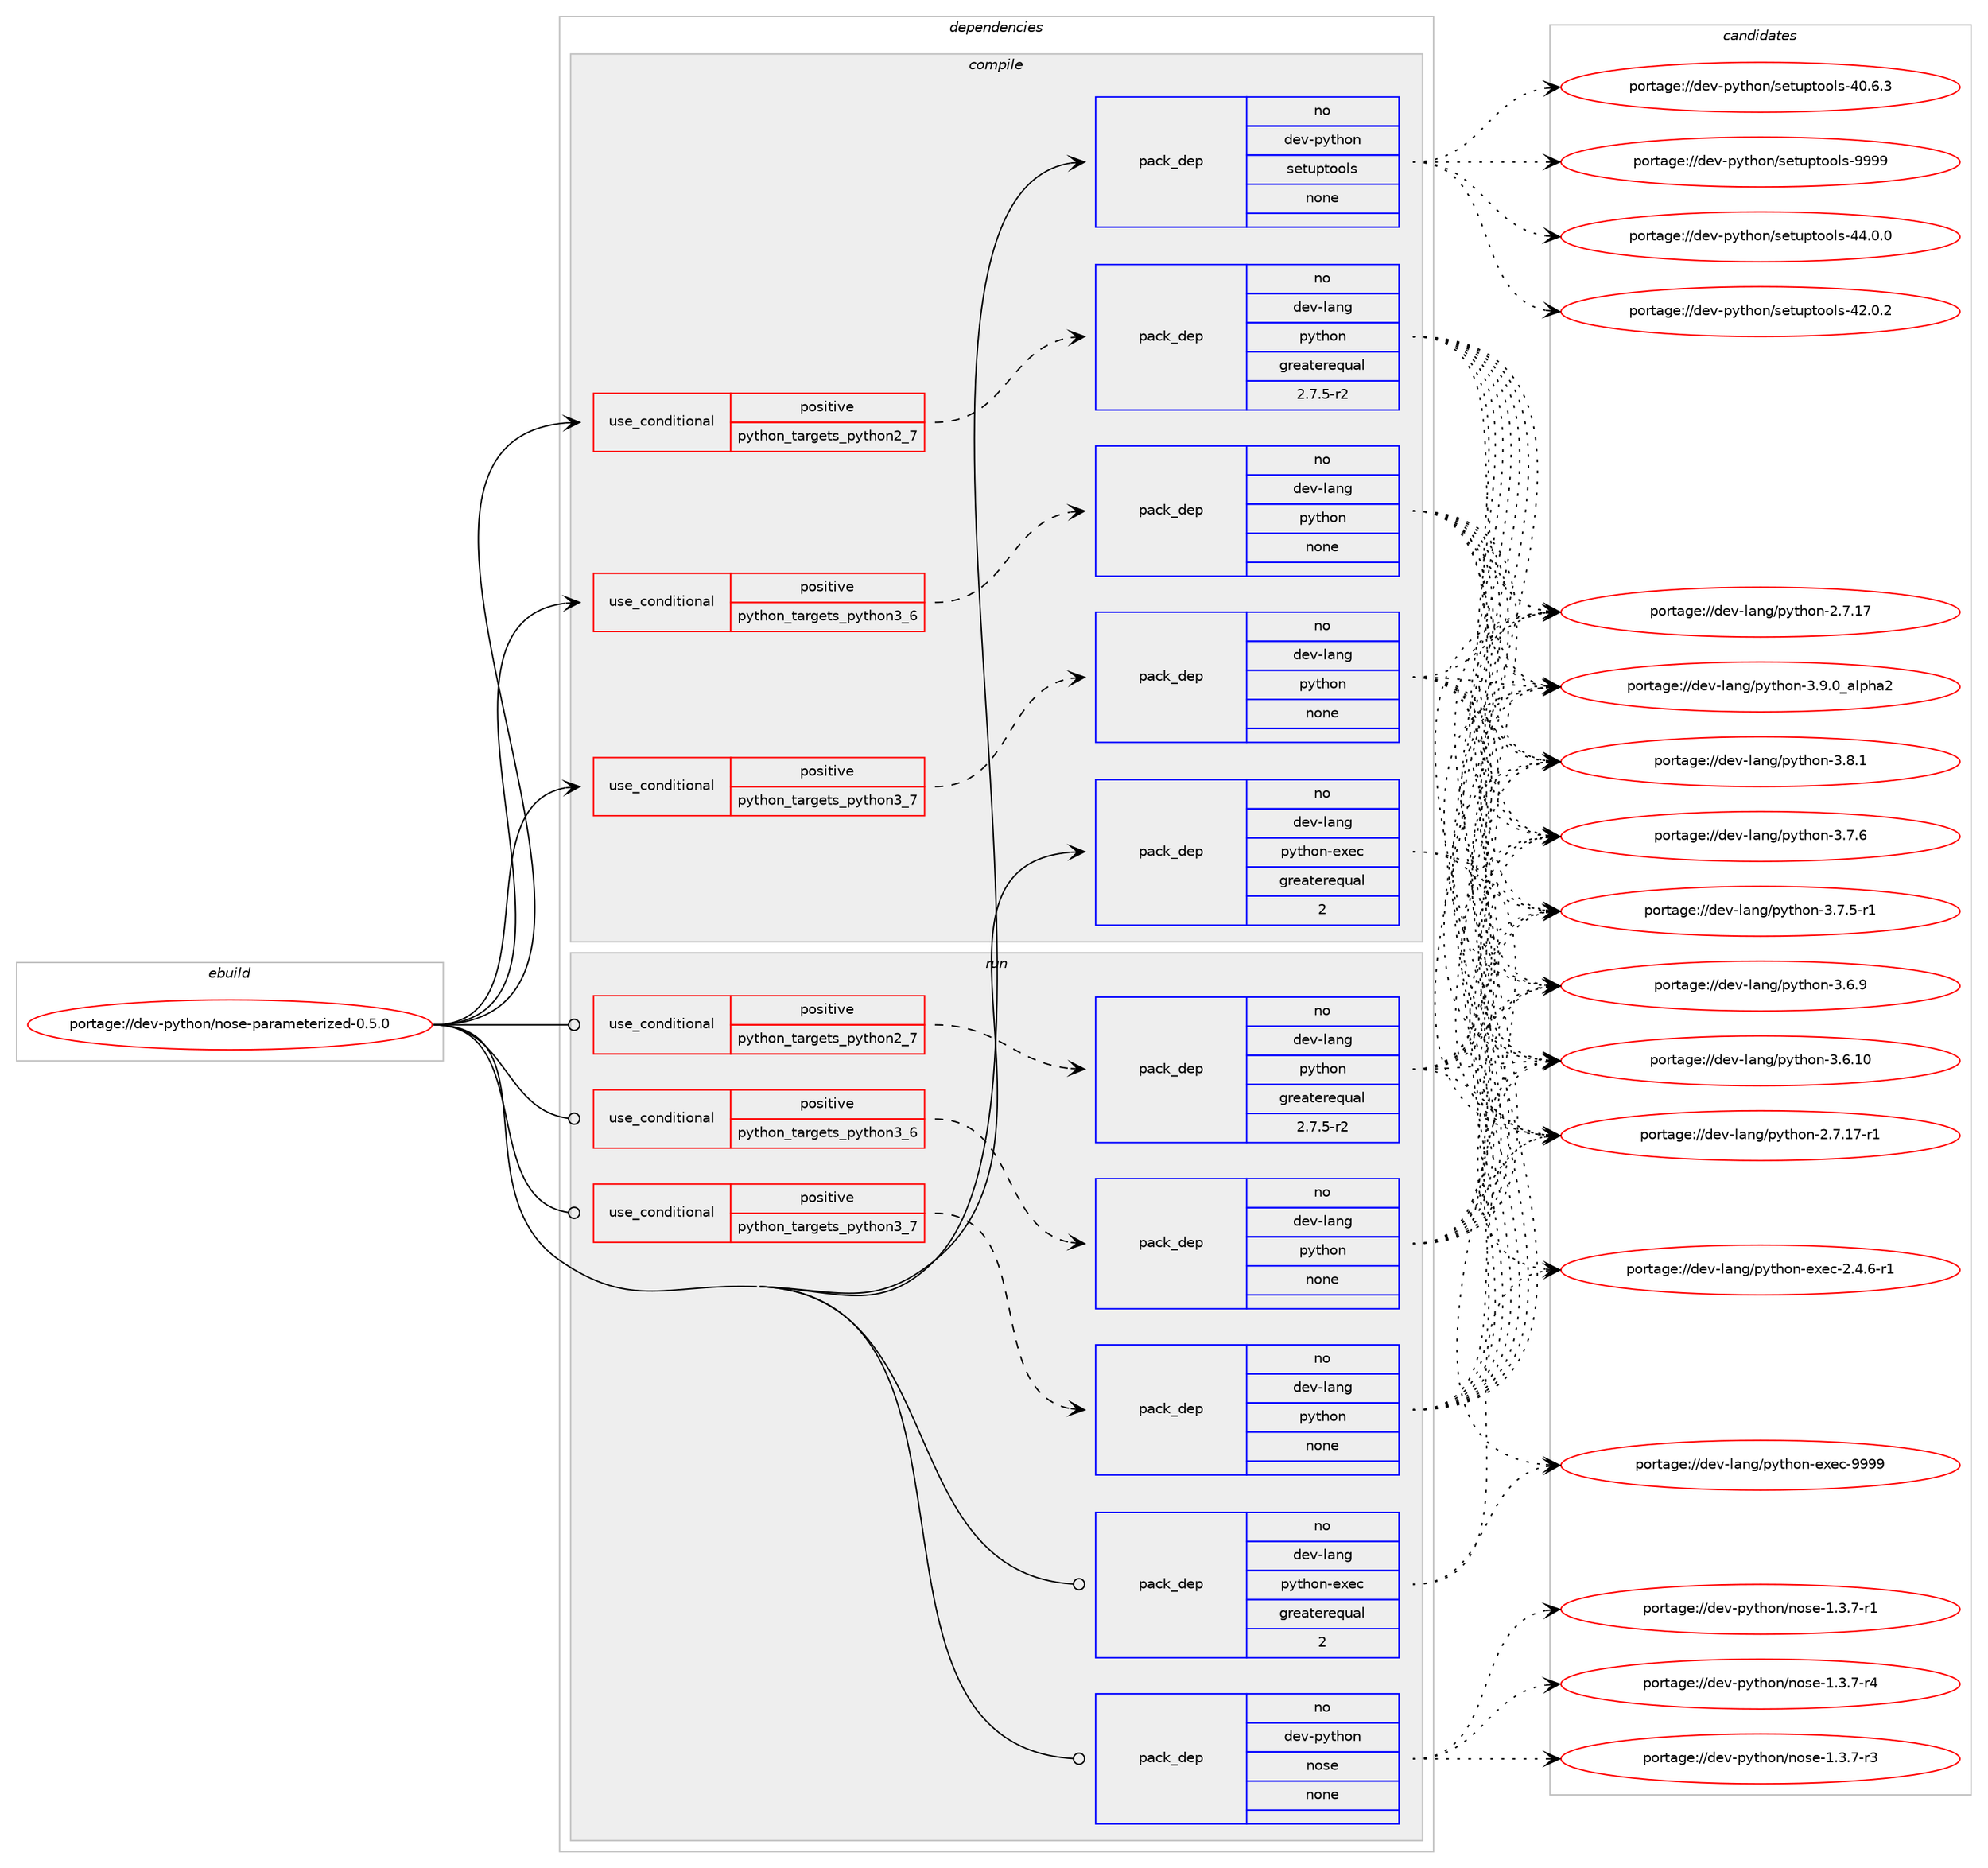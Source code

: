 digraph prolog {

# *************
# Graph options
# *************

newrank=true;
concentrate=true;
compound=true;
graph [rankdir=LR,fontname=Helvetica,fontsize=10,ranksep=1.5];#, ranksep=2.5, nodesep=0.2];
edge  [arrowhead=vee];
node  [fontname=Helvetica,fontsize=10];

# **********
# The ebuild
# **********

subgraph cluster_leftcol {
color=gray;
rank=same;
label=<<i>ebuild</i>>;
id [label="portage://dev-python/nose-parameterized-0.5.0", color=red, width=4, href="../dev-python/nose-parameterized-0.5.0.svg"];
}

# ****************
# The dependencies
# ****************

subgraph cluster_midcol {
color=gray;
label=<<i>dependencies</i>>;
subgraph cluster_compile {
fillcolor="#eeeeee";
style=filled;
label=<<i>compile</i>>;
subgraph cond112234 {
dependency448115 [label=<<TABLE BORDER="0" CELLBORDER="1" CELLSPACING="0" CELLPADDING="4"><TR><TD ROWSPAN="3" CELLPADDING="10">use_conditional</TD></TR><TR><TD>positive</TD></TR><TR><TD>python_targets_python2_7</TD></TR></TABLE>>, shape=none, color=red];
subgraph pack330906 {
dependency448116 [label=<<TABLE BORDER="0" CELLBORDER="1" CELLSPACING="0" CELLPADDING="4" WIDTH="220"><TR><TD ROWSPAN="6" CELLPADDING="30">pack_dep</TD></TR><TR><TD WIDTH="110">no</TD></TR><TR><TD>dev-lang</TD></TR><TR><TD>python</TD></TR><TR><TD>greaterequal</TD></TR><TR><TD>2.7.5-r2</TD></TR></TABLE>>, shape=none, color=blue];
}
dependency448115:e -> dependency448116:w [weight=20,style="dashed",arrowhead="vee"];
}
id:e -> dependency448115:w [weight=20,style="solid",arrowhead="vee"];
subgraph cond112235 {
dependency448117 [label=<<TABLE BORDER="0" CELLBORDER="1" CELLSPACING="0" CELLPADDING="4"><TR><TD ROWSPAN="3" CELLPADDING="10">use_conditional</TD></TR><TR><TD>positive</TD></TR><TR><TD>python_targets_python3_6</TD></TR></TABLE>>, shape=none, color=red];
subgraph pack330907 {
dependency448118 [label=<<TABLE BORDER="0" CELLBORDER="1" CELLSPACING="0" CELLPADDING="4" WIDTH="220"><TR><TD ROWSPAN="6" CELLPADDING="30">pack_dep</TD></TR><TR><TD WIDTH="110">no</TD></TR><TR><TD>dev-lang</TD></TR><TR><TD>python</TD></TR><TR><TD>none</TD></TR><TR><TD></TD></TR></TABLE>>, shape=none, color=blue];
}
dependency448117:e -> dependency448118:w [weight=20,style="dashed",arrowhead="vee"];
}
id:e -> dependency448117:w [weight=20,style="solid",arrowhead="vee"];
subgraph cond112236 {
dependency448119 [label=<<TABLE BORDER="0" CELLBORDER="1" CELLSPACING="0" CELLPADDING="4"><TR><TD ROWSPAN="3" CELLPADDING="10">use_conditional</TD></TR><TR><TD>positive</TD></TR><TR><TD>python_targets_python3_7</TD></TR></TABLE>>, shape=none, color=red];
subgraph pack330908 {
dependency448120 [label=<<TABLE BORDER="0" CELLBORDER="1" CELLSPACING="0" CELLPADDING="4" WIDTH="220"><TR><TD ROWSPAN="6" CELLPADDING="30">pack_dep</TD></TR><TR><TD WIDTH="110">no</TD></TR><TR><TD>dev-lang</TD></TR><TR><TD>python</TD></TR><TR><TD>none</TD></TR><TR><TD></TD></TR></TABLE>>, shape=none, color=blue];
}
dependency448119:e -> dependency448120:w [weight=20,style="dashed",arrowhead="vee"];
}
id:e -> dependency448119:w [weight=20,style="solid",arrowhead="vee"];
subgraph pack330909 {
dependency448121 [label=<<TABLE BORDER="0" CELLBORDER="1" CELLSPACING="0" CELLPADDING="4" WIDTH="220"><TR><TD ROWSPAN="6" CELLPADDING="30">pack_dep</TD></TR><TR><TD WIDTH="110">no</TD></TR><TR><TD>dev-lang</TD></TR><TR><TD>python-exec</TD></TR><TR><TD>greaterequal</TD></TR><TR><TD>2</TD></TR></TABLE>>, shape=none, color=blue];
}
id:e -> dependency448121:w [weight=20,style="solid",arrowhead="vee"];
subgraph pack330910 {
dependency448122 [label=<<TABLE BORDER="0" CELLBORDER="1" CELLSPACING="0" CELLPADDING="4" WIDTH="220"><TR><TD ROWSPAN="6" CELLPADDING="30">pack_dep</TD></TR><TR><TD WIDTH="110">no</TD></TR><TR><TD>dev-python</TD></TR><TR><TD>setuptools</TD></TR><TR><TD>none</TD></TR><TR><TD></TD></TR></TABLE>>, shape=none, color=blue];
}
id:e -> dependency448122:w [weight=20,style="solid",arrowhead="vee"];
}
subgraph cluster_compileandrun {
fillcolor="#eeeeee";
style=filled;
label=<<i>compile and run</i>>;
}
subgraph cluster_run {
fillcolor="#eeeeee";
style=filled;
label=<<i>run</i>>;
subgraph cond112237 {
dependency448123 [label=<<TABLE BORDER="0" CELLBORDER="1" CELLSPACING="0" CELLPADDING="4"><TR><TD ROWSPAN="3" CELLPADDING="10">use_conditional</TD></TR><TR><TD>positive</TD></TR><TR><TD>python_targets_python2_7</TD></TR></TABLE>>, shape=none, color=red];
subgraph pack330911 {
dependency448124 [label=<<TABLE BORDER="0" CELLBORDER="1" CELLSPACING="0" CELLPADDING="4" WIDTH="220"><TR><TD ROWSPAN="6" CELLPADDING="30">pack_dep</TD></TR><TR><TD WIDTH="110">no</TD></TR><TR><TD>dev-lang</TD></TR><TR><TD>python</TD></TR><TR><TD>greaterequal</TD></TR><TR><TD>2.7.5-r2</TD></TR></TABLE>>, shape=none, color=blue];
}
dependency448123:e -> dependency448124:w [weight=20,style="dashed",arrowhead="vee"];
}
id:e -> dependency448123:w [weight=20,style="solid",arrowhead="odot"];
subgraph cond112238 {
dependency448125 [label=<<TABLE BORDER="0" CELLBORDER="1" CELLSPACING="0" CELLPADDING="4"><TR><TD ROWSPAN="3" CELLPADDING="10">use_conditional</TD></TR><TR><TD>positive</TD></TR><TR><TD>python_targets_python3_6</TD></TR></TABLE>>, shape=none, color=red];
subgraph pack330912 {
dependency448126 [label=<<TABLE BORDER="0" CELLBORDER="1" CELLSPACING="0" CELLPADDING="4" WIDTH="220"><TR><TD ROWSPAN="6" CELLPADDING="30">pack_dep</TD></TR><TR><TD WIDTH="110">no</TD></TR><TR><TD>dev-lang</TD></TR><TR><TD>python</TD></TR><TR><TD>none</TD></TR><TR><TD></TD></TR></TABLE>>, shape=none, color=blue];
}
dependency448125:e -> dependency448126:w [weight=20,style="dashed",arrowhead="vee"];
}
id:e -> dependency448125:w [weight=20,style="solid",arrowhead="odot"];
subgraph cond112239 {
dependency448127 [label=<<TABLE BORDER="0" CELLBORDER="1" CELLSPACING="0" CELLPADDING="4"><TR><TD ROWSPAN="3" CELLPADDING="10">use_conditional</TD></TR><TR><TD>positive</TD></TR><TR><TD>python_targets_python3_7</TD></TR></TABLE>>, shape=none, color=red];
subgraph pack330913 {
dependency448128 [label=<<TABLE BORDER="0" CELLBORDER="1" CELLSPACING="0" CELLPADDING="4" WIDTH="220"><TR><TD ROWSPAN="6" CELLPADDING="30">pack_dep</TD></TR><TR><TD WIDTH="110">no</TD></TR><TR><TD>dev-lang</TD></TR><TR><TD>python</TD></TR><TR><TD>none</TD></TR><TR><TD></TD></TR></TABLE>>, shape=none, color=blue];
}
dependency448127:e -> dependency448128:w [weight=20,style="dashed",arrowhead="vee"];
}
id:e -> dependency448127:w [weight=20,style="solid",arrowhead="odot"];
subgraph pack330914 {
dependency448129 [label=<<TABLE BORDER="0" CELLBORDER="1" CELLSPACING="0" CELLPADDING="4" WIDTH="220"><TR><TD ROWSPAN="6" CELLPADDING="30">pack_dep</TD></TR><TR><TD WIDTH="110">no</TD></TR><TR><TD>dev-lang</TD></TR><TR><TD>python-exec</TD></TR><TR><TD>greaterequal</TD></TR><TR><TD>2</TD></TR></TABLE>>, shape=none, color=blue];
}
id:e -> dependency448129:w [weight=20,style="solid",arrowhead="odot"];
subgraph pack330915 {
dependency448130 [label=<<TABLE BORDER="0" CELLBORDER="1" CELLSPACING="0" CELLPADDING="4" WIDTH="220"><TR><TD ROWSPAN="6" CELLPADDING="30">pack_dep</TD></TR><TR><TD WIDTH="110">no</TD></TR><TR><TD>dev-python</TD></TR><TR><TD>nose</TD></TR><TR><TD>none</TD></TR><TR><TD></TD></TR></TABLE>>, shape=none, color=blue];
}
id:e -> dependency448130:w [weight=20,style="solid",arrowhead="odot"];
}
}

# **************
# The candidates
# **************

subgraph cluster_choices {
rank=same;
color=gray;
label=<<i>candidates</i>>;

subgraph choice330906 {
color=black;
nodesep=1;
choice10010111845108971101034711212111610411111045514657464895971081121049750 [label="portage://dev-lang/python-3.9.0_alpha2", color=red, width=4,href="../dev-lang/python-3.9.0_alpha2.svg"];
choice100101118451089711010347112121116104111110455146564649 [label="portage://dev-lang/python-3.8.1", color=red, width=4,href="../dev-lang/python-3.8.1.svg"];
choice100101118451089711010347112121116104111110455146554654 [label="portage://dev-lang/python-3.7.6", color=red, width=4,href="../dev-lang/python-3.7.6.svg"];
choice1001011184510897110103471121211161041111104551465546534511449 [label="portage://dev-lang/python-3.7.5-r1", color=red, width=4,href="../dev-lang/python-3.7.5-r1.svg"];
choice100101118451089711010347112121116104111110455146544657 [label="portage://dev-lang/python-3.6.9", color=red, width=4,href="../dev-lang/python-3.6.9.svg"];
choice10010111845108971101034711212111610411111045514654464948 [label="portage://dev-lang/python-3.6.10", color=red, width=4,href="../dev-lang/python-3.6.10.svg"];
choice100101118451089711010347112121116104111110455046554649554511449 [label="portage://dev-lang/python-2.7.17-r1", color=red, width=4,href="../dev-lang/python-2.7.17-r1.svg"];
choice10010111845108971101034711212111610411111045504655464955 [label="portage://dev-lang/python-2.7.17", color=red, width=4,href="../dev-lang/python-2.7.17.svg"];
dependency448116:e -> choice10010111845108971101034711212111610411111045514657464895971081121049750:w [style=dotted,weight="100"];
dependency448116:e -> choice100101118451089711010347112121116104111110455146564649:w [style=dotted,weight="100"];
dependency448116:e -> choice100101118451089711010347112121116104111110455146554654:w [style=dotted,weight="100"];
dependency448116:e -> choice1001011184510897110103471121211161041111104551465546534511449:w [style=dotted,weight="100"];
dependency448116:e -> choice100101118451089711010347112121116104111110455146544657:w [style=dotted,weight="100"];
dependency448116:e -> choice10010111845108971101034711212111610411111045514654464948:w [style=dotted,weight="100"];
dependency448116:e -> choice100101118451089711010347112121116104111110455046554649554511449:w [style=dotted,weight="100"];
dependency448116:e -> choice10010111845108971101034711212111610411111045504655464955:w [style=dotted,weight="100"];
}
subgraph choice330907 {
color=black;
nodesep=1;
choice10010111845108971101034711212111610411111045514657464895971081121049750 [label="portage://dev-lang/python-3.9.0_alpha2", color=red, width=4,href="../dev-lang/python-3.9.0_alpha2.svg"];
choice100101118451089711010347112121116104111110455146564649 [label="portage://dev-lang/python-3.8.1", color=red, width=4,href="../dev-lang/python-3.8.1.svg"];
choice100101118451089711010347112121116104111110455146554654 [label="portage://dev-lang/python-3.7.6", color=red, width=4,href="../dev-lang/python-3.7.6.svg"];
choice1001011184510897110103471121211161041111104551465546534511449 [label="portage://dev-lang/python-3.7.5-r1", color=red, width=4,href="../dev-lang/python-3.7.5-r1.svg"];
choice100101118451089711010347112121116104111110455146544657 [label="portage://dev-lang/python-3.6.9", color=red, width=4,href="../dev-lang/python-3.6.9.svg"];
choice10010111845108971101034711212111610411111045514654464948 [label="portage://dev-lang/python-3.6.10", color=red, width=4,href="../dev-lang/python-3.6.10.svg"];
choice100101118451089711010347112121116104111110455046554649554511449 [label="portage://dev-lang/python-2.7.17-r1", color=red, width=4,href="../dev-lang/python-2.7.17-r1.svg"];
choice10010111845108971101034711212111610411111045504655464955 [label="portage://dev-lang/python-2.7.17", color=red, width=4,href="../dev-lang/python-2.7.17.svg"];
dependency448118:e -> choice10010111845108971101034711212111610411111045514657464895971081121049750:w [style=dotted,weight="100"];
dependency448118:e -> choice100101118451089711010347112121116104111110455146564649:w [style=dotted,weight="100"];
dependency448118:e -> choice100101118451089711010347112121116104111110455146554654:w [style=dotted,weight="100"];
dependency448118:e -> choice1001011184510897110103471121211161041111104551465546534511449:w [style=dotted,weight="100"];
dependency448118:e -> choice100101118451089711010347112121116104111110455146544657:w [style=dotted,weight="100"];
dependency448118:e -> choice10010111845108971101034711212111610411111045514654464948:w [style=dotted,weight="100"];
dependency448118:e -> choice100101118451089711010347112121116104111110455046554649554511449:w [style=dotted,weight="100"];
dependency448118:e -> choice10010111845108971101034711212111610411111045504655464955:w [style=dotted,weight="100"];
}
subgraph choice330908 {
color=black;
nodesep=1;
choice10010111845108971101034711212111610411111045514657464895971081121049750 [label="portage://dev-lang/python-3.9.0_alpha2", color=red, width=4,href="../dev-lang/python-3.9.0_alpha2.svg"];
choice100101118451089711010347112121116104111110455146564649 [label="portage://dev-lang/python-3.8.1", color=red, width=4,href="../dev-lang/python-3.8.1.svg"];
choice100101118451089711010347112121116104111110455146554654 [label="portage://dev-lang/python-3.7.6", color=red, width=4,href="../dev-lang/python-3.7.6.svg"];
choice1001011184510897110103471121211161041111104551465546534511449 [label="portage://dev-lang/python-3.7.5-r1", color=red, width=4,href="../dev-lang/python-3.7.5-r1.svg"];
choice100101118451089711010347112121116104111110455146544657 [label="portage://dev-lang/python-3.6.9", color=red, width=4,href="../dev-lang/python-3.6.9.svg"];
choice10010111845108971101034711212111610411111045514654464948 [label="portage://dev-lang/python-3.6.10", color=red, width=4,href="../dev-lang/python-3.6.10.svg"];
choice100101118451089711010347112121116104111110455046554649554511449 [label="portage://dev-lang/python-2.7.17-r1", color=red, width=4,href="../dev-lang/python-2.7.17-r1.svg"];
choice10010111845108971101034711212111610411111045504655464955 [label="portage://dev-lang/python-2.7.17", color=red, width=4,href="../dev-lang/python-2.7.17.svg"];
dependency448120:e -> choice10010111845108971101034711212111610411111045514657464895971081121049750:w [style=dotted,weight="100"];
dependency448120:e -> choice100101118451089711010347112121116104111110455146564649:w [style=dotted,weight="100"];
dependency448120:e -> choice100101118451089711010347112121116104111110455146554654:w [style=dotted,weight="100"];
dependency448120:e -> choice1001011184510897110103471121211161041111104551465546534511449:w [style=dotted,weight="100"];
dependency448120:e -> choice100101118451089711010347112121116104111110455146544657:w [style=dotted,weight="100"];
dependency448120:e -> choice10010111845108971101034711212111610411111045514654464948:w [style=dotted,weight="100"];
dependency448120:e -> choice100101118451089711010347112121116104111110455046554649554511449:w [style=dotted,weight="100"];
dependency448120:e -> choice10010111845108971101034711212111610411111045504655464955:w [style=dotted,weight="100"];
}
subgraph choice330909 {
color=black;
nodesep=1;
choice10010111845108971101034711212111610411111045101120101994557575757 [label="portage://dev-lang/python-exec-9999", color=red, width=4,href="../dev-lang/python-exec-9999.svg"];
choice10010111845108971101034711212111610411111045101120101994550465246544511449 [label="portage://dev-lang/python-exec-2.4.6-r1", color=red, width=4,href="../dev-lang/python-exec-2.4.6-r1.svg"];
dependency448121:e -> choice10010111845108971101034711212111610411111045101120101994557575757:w [style=dotted,weight="100"];
dependency448121:e -> choice10010111845108971101034711212111610411111045101120101994550465246544511449:w [style=dotted,weight="100"];
}
subgraph choice330910 {
color=black;
nodesep=1;
choice10010111845112121116104111110471151011161171121161111111081154557575757 [label="portage://dev-python/setuptools-9999", color=red, width=4,href="../dev-python/setuptools-9999.svg"];
choice100101118451121211161041111104711510111611711211611111110811545525246484648 [label="portage://dev-python/setuptools-44.0.0", color=red, width=4,href="../dev-python/setuptools-44.0.0.svg"];
choice100101118451121211161041111104711510111611711211611111110811545525046484650 [label="portage://dev-python/setuptools-42.0.2", color=red, width=4,href="../dev-python/setuptools-42.0.2.svg"];
choice100101118451121211161041111104711510111611711211611111110811545524846544651 [label="portage://dev-python/setuptools-40.6.3", color=red, width=4,href="../dev-python/setuptools-40.6.3.svg"];
dependency448122:e -> choice10010111845112121116104111110471151011161171121161111111081154557575757:w [style=dotted,weight="100"];
dependency448122:e -> choice100101118451121211161041111104711510111611711211611111110811545525246484648:w [style=dotted,weight="100"];
dependency448122:e -> choice100101118451121211161041111104711510111611711211611111110811545525046484650:w [style=dotted,weight="100"];
dependency448122:e -> choice100101118451121211161041111104711510111611711211611111110811545524846544651:w [style=dotted,weight="100"];
}
subgraph choice330911 {
color=black;
nodesep=1;
choice10010111845108971101034711212111610411111045514657464895971081121049750 [label="portage://dev-lang/python-3.9.0_alpha2", color=red, width=4,href="../dev-lang/python-3.9.0_alpha2.svg"];
choice100101118451089711010347112121116104111110455146564649 [label="portage://dev-lang/python-3.8.1", color=red, width=4,href="../dev-lang/python-3.8.1.svg"];
choice100101118451089711010347112121116104111110455146554654 [label="portage://dev-lang/python-3.7.6", color=red, width=4,href="../dev-lang/python-3.7.6.svg"];
choice1001011184510897110103471121211161041111104551465546534511449 [label="portage://dev-lang/python-3.7.5-r1", color=red, width=4,href="../dev-lang/python-3.7.5-r1.svg"];
choice100101118451089711010347112121116104111110455146544657 [label="portage://dev-lang/python-3.6.9", color=red, width=4,href="../dev-lang/python-3.6.9.svg"];
choice10010111845108971101034711212111610411111045514654464948 [label="portage://dev-lang/python-3.6.10", color=red, width=4,href="../dev-lang/python-3.6.10.svg"];
choice100101118451089711010347112121116104111110455046554649554511449 [label="portage://dev-lang/python-2.7.17-r1", color=red, width=4,href="../dev-lang/python-2.7.17-r1.svg"];
choice10010111845108971101034711212111610411111045504655464955 [label="portage://dev-lang/python-2.7.17", color=red, width=4,href="../dev-lang/python-2.7.17.svg"];
dependency448124:e -> choice10010111845108971101034711212111610411111045514657464895971081121049750:w [style=dotted,weight="100"];
dependency448124:e -> choice100101118451089711010347112121116104111110455146564649:w [style=dotted,weight="100"];
dependency448124:e -> choice100101118451089711010347112121116104111110455146554654:w [style=dotted,weight="100"];
dependency448124:e -> choice1001011184510897110103471121211161041111104551465546534511449:w [style=dotted,weight="100"];
dependency448124:e -> choice100101118451089711010347112121116104111110455146544657:w [style=dotted,weight="100"];
dependency448124:e -> choice10010111845108971101034711212111610411111045514654464948:w [style=dotted,weight="100"];
dependency448124:e -> choice100101118451089711010347112121116104111110455046554649554511449:w [style=dotted,weight="100"];
dependency448124:e -> choice10010111845108971101034711212111610411111045504655464955:w [style=dotted,weight="100"];
}
subgraph choice330912 {
color=black;
nodesep=1;
choice10010111845108971101034711212111610411111045514657464895971081121049750 [label="portage://dev-lang/python-3.9.0_alpha2", color=red, width=4,href="../dev-lang/python-3.9.0_alpha2.svg"];
choice100101118451089711010347112121116104111110455146564649 [label="portage://dev-lang/python-3.8.1", color=red, width=4,href="../dev-lang/python-3.8.1.svg"];
choice100101118451089711010347112121116104111110455146554654 [label="portage://dev-lang/python-3.7.6", color=red, width=4,href="../dev-lang/python-3.7.6.svg"];
choice1001011184510897110103471121211161041111104551465546534511449 [label="portage://dev-lang/python-3.7.5-r1", color=red, width=4,href="../dev-lang/python-3.7.5-r1.svg"];
choice100101118451089711010347112121116104111110455146544657 [label="portage://dev-lang/python-3.6.9", color=red, width=4,href="../dev-lang/python-3.6.9.svg"];
choice10010111845108971101034711212111610411111045514654464948 [label="portage://dev-lang/python-3.6.10", color=red, width=4,href="../dev-lang/python-3.6.10.svg"];
choice100101118451089711010347112121116104111110455046554649554511449 [label="portage://dev-lang/python-2.7.17-r1", color=red, width=4,href="../dev-lang/python-2.7.17-r1.svg"];
choice10010111845108971101034711212111610411111045504655464955 [label="portage://dev-lang/python-2.7.17", color=red, width=4,href="../dev-lang/python-2.7.17.svg"];
dependency448126:e -> choice10010111845108971101034711212111610411111045514657464895971081121049750:w [style=dotted,weight="100"];
dependency448126:e -> choice100101118451089711010347112121116104111110455146564649:w [style=dotted,weight="100"];
dependency448126:e -> choice100101118451089711010347112121116104111110455146554654:w [style=dotted,weight="100"];
dependency448126:e -> choice1001011184510897110103471121211161041111104551465546534511449:w [style=dotted,weight="100"];
dependency448126:e -> choice100101118451089711010347112121116104111110455146544657:w [style=dotted,weight="100"];
dependency448126:e -> choice10010111845108971101034711212111610411111045514654464948:w [style=dotted,weight="100"];
dependency448126:e -> choice100101118451089711010347112121116104111110455046554649554511449:w [style=dotted,weight="100"];
dependency448126:e -> choice10010111845108971101034711212111610411111045504655464955:w [style=dotted,weight="100"];
}
subgraph choice330913 {
color=black;
nodesep=1;
choice10010111845108971101034711212111610411111045514657464895971081121049750 [label="portage://dev-lang/python-3.9.0_alpha2", color=red, width=4,href="../dev-lang/python-3.9.0_alpha2.svg"];
choice100101118451089711010347112121116104111110455146564649 [label="portage://dev-lang/python-3.8.1", color=red, width=4,href="../dev-lang/python-3.8.1.svg"];
choice100101118451089711010347112121116104111110455146554654 [label="portage://dev-lang/python-3.7.6", color=red, width=4,href="../dev-lang/python-3.7.6.svg"];
choice1001011184510897110103471121211161041111104551465546534511449 [label="portage://dev-lang/python-3.7.5-r1", color=red, width=4,href="../dev-lang/python-3.7.5-r1.svg"];
choice100101118451089711010347112121116104111110455146544657 [label="portage://dev-lang/python-3.6.9", color=red, width=4,href="../dev-lang/python-3.6.9.svg"];
choice10010111845108971101034711212111610411111045514654464948 [label="portage://dev-lang/python-3.6.10", color=red, width=4,href="../dev-lang/python-3.6.10.svg"];
choice100101118451089711010347112121116104111110455046554649554511449 [label="portage://dev-lang/python-2.7.17-r1", color=red, width=4,href="../dev-lang/python-2.7.17-r1.svg"];
choice10010111845108971101034711212111610411111045504655464955 [label="portage://dev-lang/python-2.7.17", color=red, width=4,href="../dev-lang/python-2.7.17.svg"];
dependency448128:e -> choice10010111845108971101034711212111610411111045514657464895971081121049750:w [style=dotted,weight="100"];
dependency448128:e -> choice100101118451089711010347112121116104111110455146564649:w [style=dotted,weight="100"];
dependency448128:e -> choice100101118451089711010347112121116104111110455146554654:w [style=dotted,weight="100"];
dependency448128:e -> choice1001011184510897110103471121211161041111104551465546534511449:w [style=dotted,weight="100"];
dependency448128:e -> choice100101118451089711010347112121116104111110455146544657:w [style=dotted,weight="100"];
dependency448128:e -> choice10010111845108971101034711212111610411111045514654464948:w [style=dotted,weight="100"];
dependency448128:e -> choice100101118451089711010347112121116104111110455046554649554511449:w [style=dotted,weight="100"];
dependency448128:e -> choice10010111845108971101034711212111610411111045504655464955:w [style=dotted,weight="100"];
}
subgraph choice330914 {
color=black;
nodesep=1;
choice10010111845108971101034711212111610411111045101120101994557575757 [label="portage://dev-lang/python-exec-9999", color=red, width=4,href="../dev-lang/python-exec-9999.svg"];
choice10010111845108971101034711212111610411111045101120101994550465246544511449 [label="portage://dev-lang/python-exec-2.4.6-r1", color=red, width=4,href="../dev-lang/python-exec-2.4.6-r1.svg"];
dependency448129:e -> choice10010111845108971101034711212111610411111045101120101994557575757:w [style=dotted,weight="100"];
dependency448129:e -> choice10010111845108971101034711212111610411111045101120101994550465246544511449:w [style=dotted,weight="100"];
}
subgraph choice330915 {
color=black;
nodesep=1;
choice10010111845112121116104111110471101111151014549465146554511452 [label="portage://dev-python/nose-1.3.7-r4", color=red, width=4,href="../dev-python/nose-1.3.7-r4.svg"];
choice10010111845112121116104111110471101111151014549465146554511451 [label="portage://dev-python/nose-1.3.7-r3", color=red, width=4,href="../dev-python/nose-1.3.7-r3.svg"];
choice10010111845112121116104111110471101111151014549465146554511449 [label="portage://dev-python/nose-1.3.7-r1", color=red, width=4,href="../dev-python/nose-1.3.7-r1.svg"];
dependency448130:e -> choice10010111845112121116104111110471101111151014549465146554511452:w [style=dotted,weight="100"];
dependency448130:e -> choice10010111845112121116104111110471101111151014549465146554511451:w [style=dotted,weight="100"];
dependency448130:e -> choice10010111845112121116104111110471101111151014549465146554511449:w [style=dotted,weight="100"];
}
}

}
